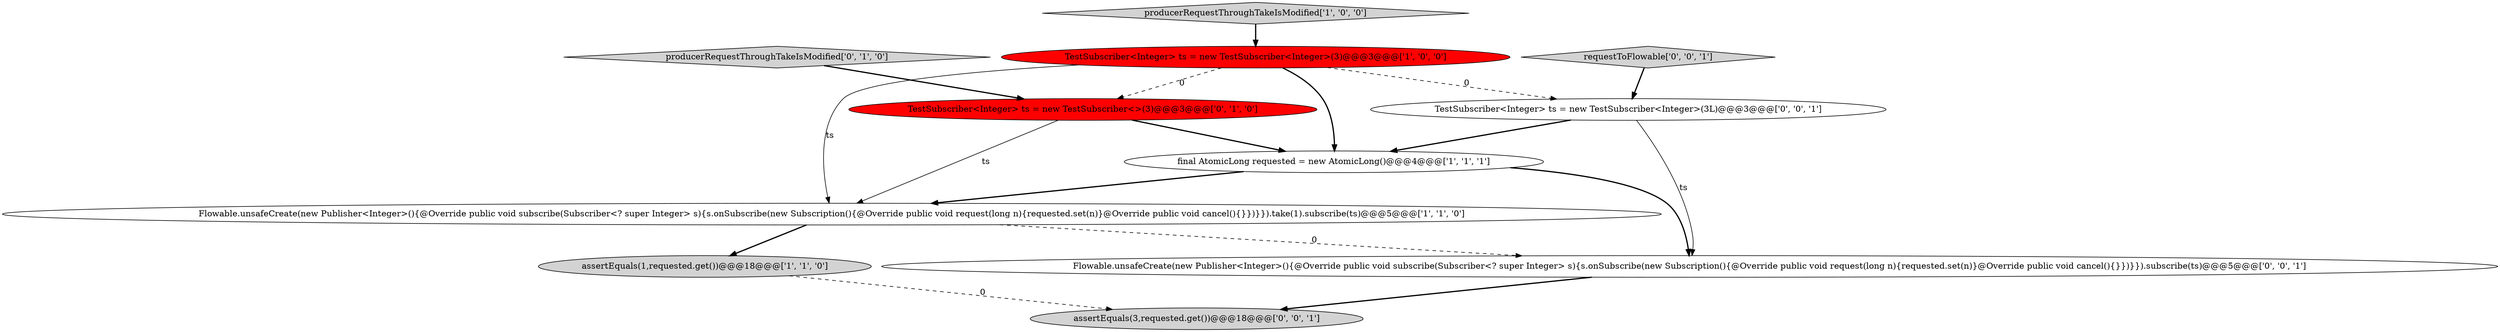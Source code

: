 digraph {
8 [style = filled, label = "requestToFlowable['0', '0', '1']", fillcolor = lightgray, shape = diamond image = "AAA0AAABBB3BBB"];
2 [style = filled, label = "TestSubscriber<Integer> ts = new TestSubscriber<Integer>(3)@@@3@@@['1', '0', '0']", fillcolor = red, shape = ellipse image = "AAA1AAABBB1BBB"];
1 [style = filled, label = "Flowable.unsafeCreate(new Publisher<Integer>(){@Override public void subscribe(Subscriber<? super Integer> s){s.onSubscribe(new Subscription(){@Override public void request(long n){requested.set(n)}@Override public void cancel(){}})}}).take(1).subscribe(ts)@@@5@@@['1', '1', '0']", fillcolor = white, shape = ellipse image = "AAA0AAABBB1BBB"];
7 [style = filled, label = "TestSubscriber<Integer> ts = new TestSubscriber<Integer>(3L)@@@3@@@['0', '0', '1']", fillcolor = white, shape = ellipse image = "AAA0AAABBB3BBB"];
4 [style = filled, label = "producerRequestThroughTakeIsModified['1', '0', '0']", fillcolor = lightgray, shape = diamond image = "AAA0AAABBB1BBB"];
9 [style = filled, label = "assertEquals(3,requested.get())@@@18@@@['0', '0', '1']", fillcolor = lightgray, shape = ellipse image = "AAA0AAABBB3BBB"];
6 [style = filled, label = "producerRequestThroughTakeIsModified['0', '1', '0']", fillcolor = lightgray, shape = diamond image = "AAA0AAABBB2BBB"];
10 [style = filled, label = "Flowable.unsafeCreate(new Publisher<Integer>(){@Override public void subscribe(Subscriber<? super Integer> s){s.onSubscribe(new Subscription(){@Override public void request(long n){requested.set(n)}@Override public void cancel(){}})}}).subscribe(ts)@@@5@@@['0', '0', '1']", fillcolor = white, shape = ellipse image = "AAA0AAABBB3BBB"];
3 [style = filled, label = "assertEquals(1,requested.get())@@@18@@@['1', '1', '0']", fillcolor = lightgray, shape = ellipse image = "AAA0AAABBB1BBB"];
0 [style = filled, label = "final AtomicLong requested = new AtomicLong()@@@4@@@['1', '1', '1']", fillcolor = white, shape = ellipse image = "AAA0AAABBB1BBB"];
5 [style = filled, label = "TestSubscriber<Integer> ts = new TestSubscriber<>(3)@@@3@@@['0', '1', '0']", fillcolor = red, shape = ellipse image = "AAA1AAABBB2BBB"];
1->3 [style = bold, label=""];
6->5 [style = bold, label=""];
2->5 [style = dashed, label="0"];
0->10 [style = bold, label=""];
2->0 [style = bold, label=""];
7->0 [style = bold, label=""];
10->9 [style = bold, label=""];
4->2 [style = bold, label=""];
2->1 [style = solid, label="ts"];
7->10 [style = solid, label="ts"];
1->10 [style = dashed, label="0"];
5->0 [style = bold, label=""];
2->7 [style = dashed, label="0"];
3->9 [style = dashed, label="0"];
0->1 [style = bold, label=""];
5->1 [style = solid, label="ts"];
8->7 [style = bold, label=""];
}
